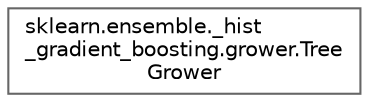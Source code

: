 digraph "Graphical Class Hierarchy"
{
 // LATEX_PDF_SIZE
  bgcolor="transparent";
  edge [fontname=Helvetica,fontsize=10,labelfontname=Helvetica,labelfontsize=10];
  node [fontname=Helvetica,fontsize=10,shape=box,height=0.2,width=0.4];
  rankdir="LR";
  Node0 [id="Node000000",label="sklearn.ensemble._hist\l_gradient_boosting.grower.Tree\lGrower",height=0.2,width=0.4,color="grey40", fillcolor="white", style="filled",URL="$d4/d8a/classsklearn_1_1ensemble_1_1__hist__gradient__boosting_1_1grower_1_1TreeGrower.html",tooltip=" "];
}
